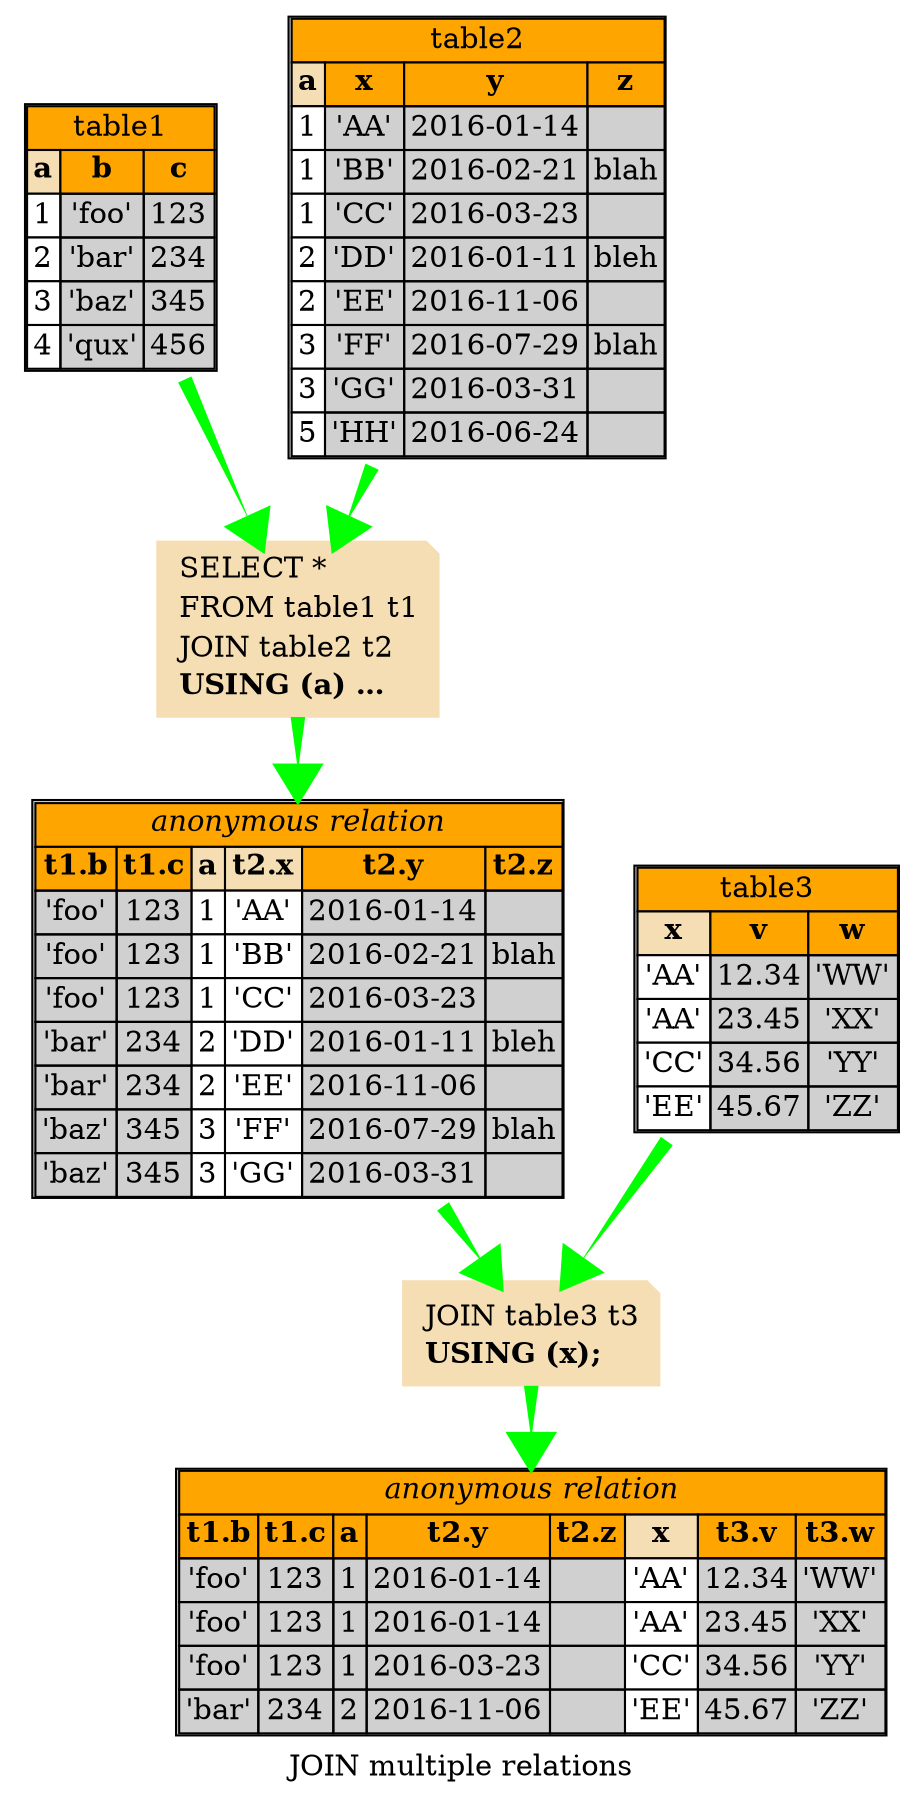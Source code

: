 digraph sql_join_using_vs_join_on {

label="JOIN multiple relations"
overlap=false;
fontName="Sans";
splines=true;
maxiter=10000000;

table_1 [shape="none" label=<
	<TABLE BGCOLOR="#D0D0D0" CELLSPACING="0">
	<TR><TD BGCOLOR="ORANGE" COLSPAN="3">table1</TD></TR>
	<TR>
		<TD BGCOLOR="WHEAT"><B>a</B></TD>
		<TD BGCOLOR="ORANGE"><B>b</B></TD>
		<TD BGCOLOR="ORANGE"><B>c</B></TD>
	</TR>
	<TR>
		<TD BGCOLOR="WHITE">1</TD>
		<TD>'foo'</TD>
		<TD>123</TD>
	</TR>
	<TR>
		<TD BGCOLOR="WHITE">2</TD>
		<TD>'bar'</TD>
		<TD>234</TD>
	</TR>
	<TR>
		<TD BGCOLOR="WHITE">3</TD>
		<TD>'baz'</TD>
		<TD>345</TD>
	</TR>
	<TR>
		<TD BGCOLOR="WHITE">4</TD>
		<TD>'qux'</TD>
		<TD>456</TD>
	</TR>
	</TABLE>
>];

table_2 [shape="none" label=<
	<TABLE BGCOLOR="#D0D0D0" CELLSPACING="0">
	<TR><TD BGCOLOR="ORANGE" COLSPAN="4">table2</TD></TR>
	<TR>
		<TD BGCOLOR="WHEAT"><B>a</B></TD>
		<TD BGCOLOR="ORANGE"><B>x</B></TD>
		<TD BGCOLOR="ORANGE"><B>y</B></TD>
		<TD BGCOLOR="ORANGE"><B>z</B></TD>
	</TR>
	<TR>
		<TD BGCOLOR="WHITE">1</TD>
		<TD>'AA'</TD>
		<TD>2016-01-14</TD>
		<TD></TD>
	</TR>
	<TR>
		<TD BGCOLOR="WHITE">1</TD>
		<TD>'BB'</TD>
		<TD>2016-02-21</TD>
		<TD>blah</TD>
	</TR>
	<TR>
		<TD BGCOLOR="WHITE">1</TD>
		<TD>'CC'</TD>
		<TD>2016-03-23</TD>
		<TD></TD>
	</TR>
	<TR>
		<TD BGCOLOR="WHITE">2</TD>
		<TD>'DD'</TD>
		<TD>2016-01-11</TD>
		<TD>bleh</TD>
	</TR>
	<TR>
		<TD BGCOLOR="WHITE">2</TD>
		<TD>'EE'</TD>
		<TD>2016-11-06</TD>
		<TD></TD>
	</TR>
	<TR>
		<TD BGCOLOR="WHITE">3</TD>
		<TD>'FF'</TD>
		<TD>2016-07-29</TD>
		<TD>blah</TD>
	</TR>
	<TR>
		<TD BGCOLOR="WHITE">3</TD>
		<TD>'GG'</TD>
		<TD>2016-03-31</TD>
		<TD></TD>
	</TR>
	<TR>
		<TD BGCOLOR="WHITE">5</TD>
		<TD>'HH'</TD>
		<TD>2016-06-24</TD>
		<TD></TD>
	</TR>
	</TABLE>
>];

table_3 [shape="none" label=<
	<TABLE BGCOLOR="#D0D0D0" CELLSPACING="0">
	<TR><TD BGCOLOR="ORANGE" COLSPAN="3">table3</TD></TR>
	<TR>
		<TD BGCOLOR="WHEAT"><B>x</B></TD>
		<TD BGCOLOR="ORANGE"><B>v</B></TD>
		<TD BGCOLOR="ORANGE"><B>w</B></TD>
	</TR>
	<TR>
		<TD BGCOLOR="WHITE">'AA'</TD>
		<TD>12.34</TD>
		<TD>'WW'</TD></TR>
	<TR>
		<TD BGCOLOR="WHITE">'AA'</TD>
		<TD>23.45</TD>
		<TD>'XX'</TD>
	</TR>
	<TR>
		<TD BGCOLOR="WHITE">'CC'</TD>
		<TD>34.56</TD>
		<TD>'YY'</TD>
	</TR>
	<TR>
		<TD BGCOLOR="WHITE">'EE'</TD>
		<TD>45.67</TD>
		<TD>'ZZ'</TD>
	</TR>
	</TABLE>
>];

select_join_1_2 [shape="note" style="filled" color="WHEAT" label=<
	<TABLE BORDER="0" CELLSPACING="0">
	<TR><TD ALIGN="LEFT">SELECT *</TD></TR>
	<TR><TD ALIGN="LEFT">FROM table1 t1</TD></TR>
	<TR><TD ALIGN="LEFT">JOIN table2 t2</TD></TR>
	<TR><TD ALIGN="LEFT"><B>USING (a) ... </B></TD></TR>
	</TABLE>
>];

rel_join_1_2 [shape="none" label=<
	<TABLE BGCOLOR="#D0D0D0" CELLSPACING="0">
	<TR><TD BGCOLOR="ORANGE" COLSPAN="6"><I>anonymous relation</I></TD></TR>
	<TR>
		<TD BGCOLOR="ORANGE"><B>t1.b</B></TD>
		<TD BGCOLOR="ORANGE"><B>t1.c</B></TD>
		<TD BGCOLOR="WHEAT"><B>a</B></TD>
		<TD BGCOLOR="WHEAT"><B>t2.x</B></TD>
		<TD BGCOLOR="ORANGE"><B>t2.y</B></TD>
		<TD BGCOLOR="ORANGE"><B>t2.z</B></TD>
	</TR>
	<TR>
		<TD>'foo'</TD>
		<TD>123</TD>
		<TD BGCOLOR="WHITE">1</TD>
		<TD BGCOLOR="WHITE">'AA'</TD>
		<TD>2016-01-14</TD>
		<TD></TD>
	</TR>
	<TR>
		<TD>'foo'</TD>
		<TD>123</TD>
		<TD BGCOLOR="WHITE">1</TD>
		<TD BGCOLOR="WHITE">'BB'</TD>
		<TD>2016-02-21</TD>
		<TD>blah</TD>
	</TR>
	<TR>
		<TD>'foo'</TD>
		<TD>123</TD>
		<TD BGCOLOR="WHITE">1</TD>
		<TD BGCOLOR="WHITE">'CC'</TD>
		<TD>2016-03-23</TD>
		<TD></TD>
	</TR>
	<TR>
		<TD>'bar'</TD>
		<TD>234</TD>
		<TD BGCOLOR="WHITE">2</TD>
		<TD BGCOLOR="WHITE">'DD'</TD>
		<TD>2016-01-11</TD>
		<TD>bleh</TD>
	</TR>
	<TR>
		<TD>'bar'</TD>
		<TD>234</TD>
		<TD BGCOLOR="WHITE">2</TD>
		<TD BGCOLOR="WHITE">'EE'</TD>
		<TD>2016-11-06</TD>
		<TD></TD>
	</TR>
	<TR>
		<TD>'baz'</TD>
		<TD>345</TD>
		<TD BGCOLOR="WHITE">3</TD>
		<TD BGCOLOR="WHITE">'FF'</TD>
		<TD>2016-07-29</TD>
		<TD>blah</TD>
	</TR>
	<TR>
		<TD>'baz'</TD>
		<TD>345</TD>
		<TD BGCOLOR="WHITE">3</TD>
		<TD BGCOLOR="WHITE">'GG'</TD>
		<TD>2016-03-31</TD>
		<TD></TD>
	</TR>
	</TABLE>
>];

join_1_2_3 [shape="note" style="filled" color="WHEAT" label=<
	<TABLE BORDER="0" CELLSPACING="0">
	<TR><TD ALIGN="LEFT"></TD></TR>
	<TR><TD ALIGN="LEFT">JOIN table3 t3</TD></TR>
	<TR><TD ALIGN="LEFT"><B>USING (x);</B></TD></TR>
	</TABLE>
>];

rel_join_1_2_3 [shape="none" label=<
	<TABLE BGCOLOR="#D0D0D0" CELLSPACING="0">
	<TR><TD BGCOLOR="ORANGE" COLSPAN="8"><I>anonymous relation</I></TD></TR>
	<TR>
		<TD BGCOLOR="ORANGE"><B>t1.b</B></TD>
		<TD BGCOLOR="ORANGE"><B>t1.c</B></TD>
		<TD BGCOLOR="ORANGE"><B>a</B></TD>
		<TD BGCOLOR="ORANGE"><B>t2.y</B></TD>
		<TD BGCOLOR="ORANGE"><B>t2.z</B></TD>
		<TD BGCOLOR="WHEAT"><B>x</B></TD>
		<TD BGCOLOR="ORANGE"><B>t3.v</B></TD>
		<TD BGCOLOR="ORANGE"><B>t3.w</B></TD>
	</TR>
	<TR>
		<TD>'foo'</TD>
		<TD>123</TD>
		<TD>1</TD>
		<TD>2016-01-14</TD>
		<TD></TD>
		<TD BGCOLOR="WHITE">'AA'</TD>
		<TD>12.34</TD>
		<TD>'WW'</TD>
	</TR>
	<TR>
		<TD>'foo'</TD>
		<TD>123</TD>
		<TD>1</TD>
		<TD>2016-01-14</TD>
		<TD></TD>
		<TD BGCOLOR="WHITE">'AA'</TD>
		<TD>23.45</TD>
		<TD>'XX'</TD>
	</TR>
	<TR>
		<TD>'foo'</TD>
		<TD>123</TD>
		<TD>1</TD>
		<TD>2016-03-23</TD>
		<TD></TD>
		<TD BGCOLOR="WHITE">'CC'</TD>
		<TD>34.56</TD>
		<TD>'YY'</TD>
	</TR>
	<TR>
		<TD>'bar'</TD>
		<TD>234</TD>
		<TD>2</TD>
		<TD>2016-11-06</TD>
		<TD></TD>
		<TD BGCOLOR="WHITE">'EE'</TD>
		<TD>45.67</TD>
		<TD>'ZZ'</TD>
	</TR>
	</TABLE>
>];

edge [arrowhead="normal" style="tapered" penwidth=7 color="GREEN"];

table_1 -> select_join_1_2;
table_2 -> select_join_1_2;
select_join_1_2 -> rel_join_1_2;
rel_join_1_2 -> join_1_2_3;
table_3 -> join_1_2_3;
join_1_2_3 ->rel_join_1_2_3;

}
